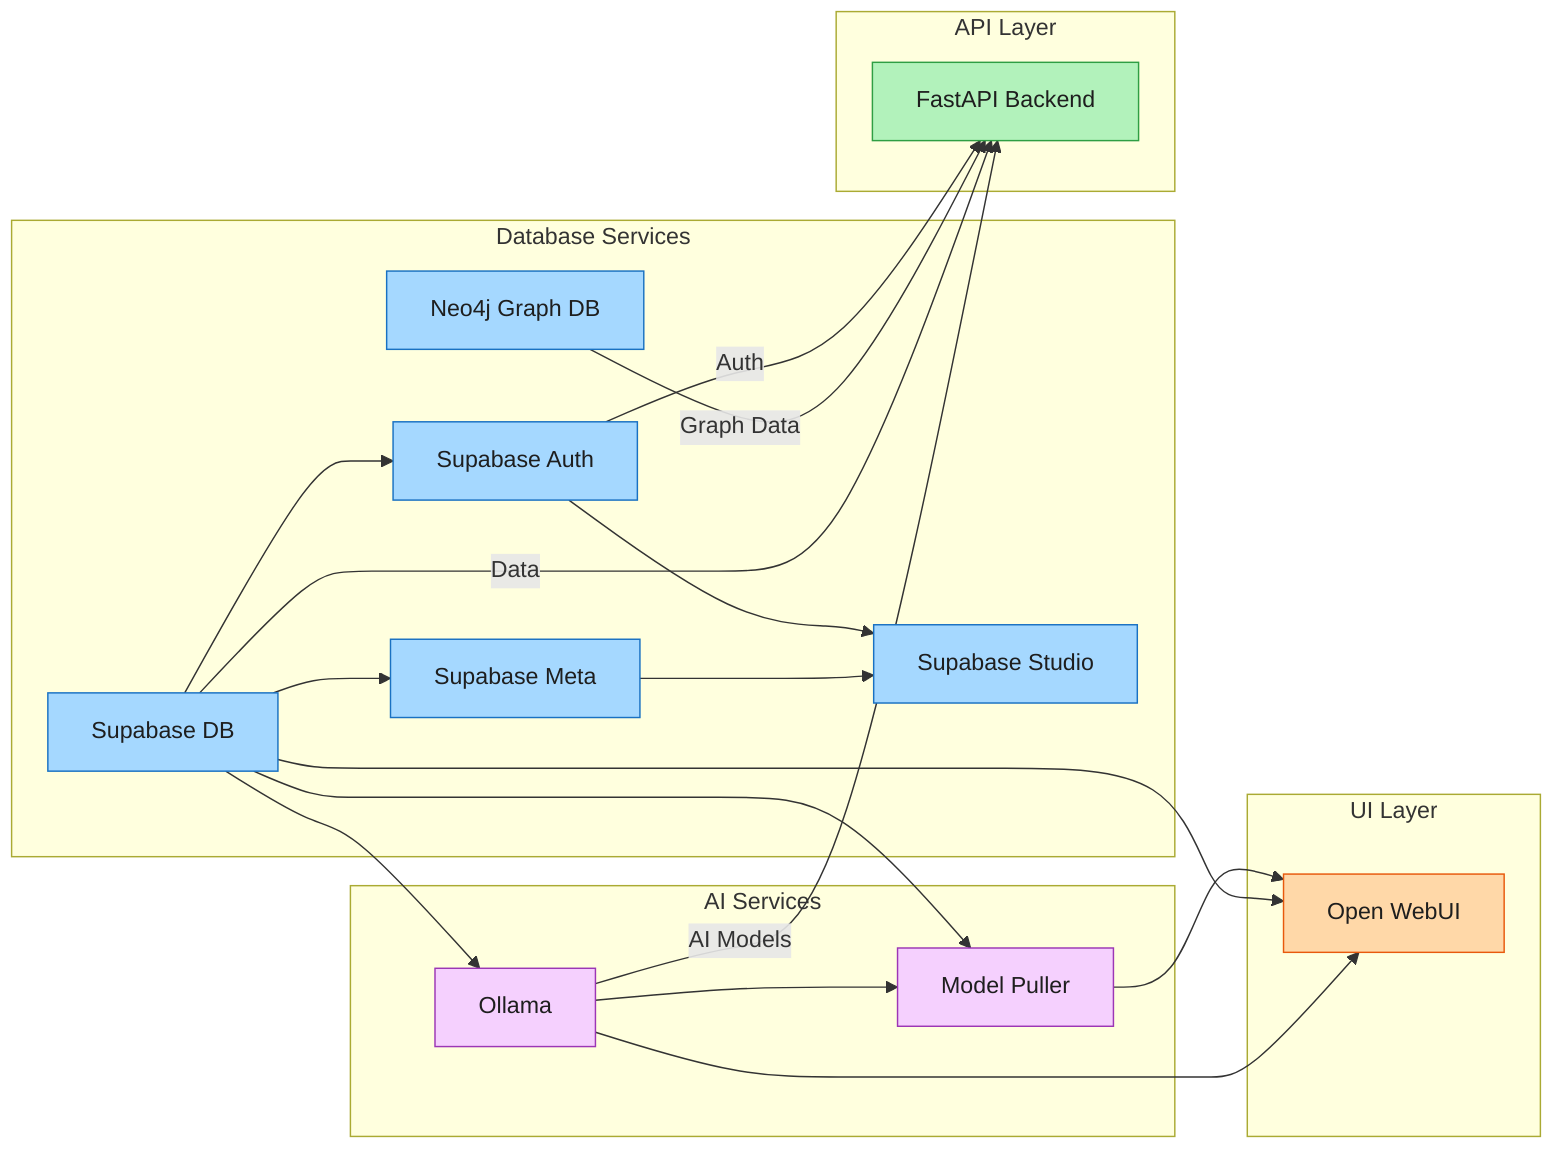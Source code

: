 graph LR
    %% Define styles
    classDef database fill:#a5d8ff,stroke:#1971c2,color:#1e1e1e
    classDef ai fill:#f5d0fe,stroke:#9c36b5,color:#1e1e1e
    classDef ui fill:#ffd8a8,stroke:#e8590c,color:#1e1e1e
    classDef api fill:#b2f2bb,stroke:#2f9e44,color:#1e1e1e
    
    %% Database Services
    subgraph DB[Database Services]
        supabaseDB[Supabase DB]
        supabaseMeta[Supabase Meta]
        supabaseAuth[Supabase Auth]
        supabaseStudio[Supabase Studio]
        graphDB[Neo4j Graph DB]
    end
    
    %% AI Services
    subgraph AI[AI Services]
        ollama[Ollama]
        ollamaPull[Model Puller]
    end
    
    %% API Layer (moved to right side)
    subgraph API[API Layer]
        backendAPI[FastAPI Backend]
    end
    
    %% UI Layer
    subgraph UI[UI Layer]
        openWebUI[Open WebUI]
    end
    
    %% Connections based on docker-compose.yml dependencies
    supabaseDB --> supabaseMeta
    supabaseDB --> supabaseAuth
    supabaseMeta --> supabaseStudio
    supabaseAuth --> supabaseStudio
    
    %% Backend dependencies
    supabaseDB -- Data --> backendAPI
    graphDB -- Graph Data --> backendAPI
    ollama -- AI Models --> backendAPI
    supabaseAuth -- Auth --> backendAPI
    
    %% Ollama and related services
    supabaseDB --> ollama
    ollama --> ollamaPull
    supabaseDB --> ollamaPull
    
    %% Open WebUI dependencies
    ollama --> openWebUI
    supabaseDB --> openWebUI
    ollamaPull --> openWebUI
    
    %% Apply styles
    class supabaseDB,supabaseMeta,supabaseAuth,supabaseStudio,graphDB database
    class ollama,ollamaPull ai
    class openWebUI ui
    class backendAPI api